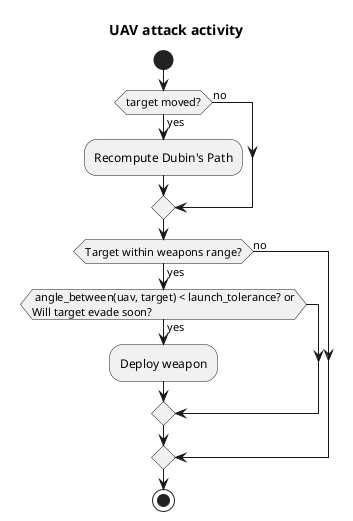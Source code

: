 @startuml

title UAV attack activity

start

if (target moved?) then (yes)
  :Recompute Dubin's Path;
else (no)
endif

if (Target within weapons range?) then (yes)
  if( angle_between(uav, target) < launch_tolerance? or\nWill target evade soon?) then (yes)
    :Deploy weapon;
  endif
else (no)
endif

stop
@enduml
